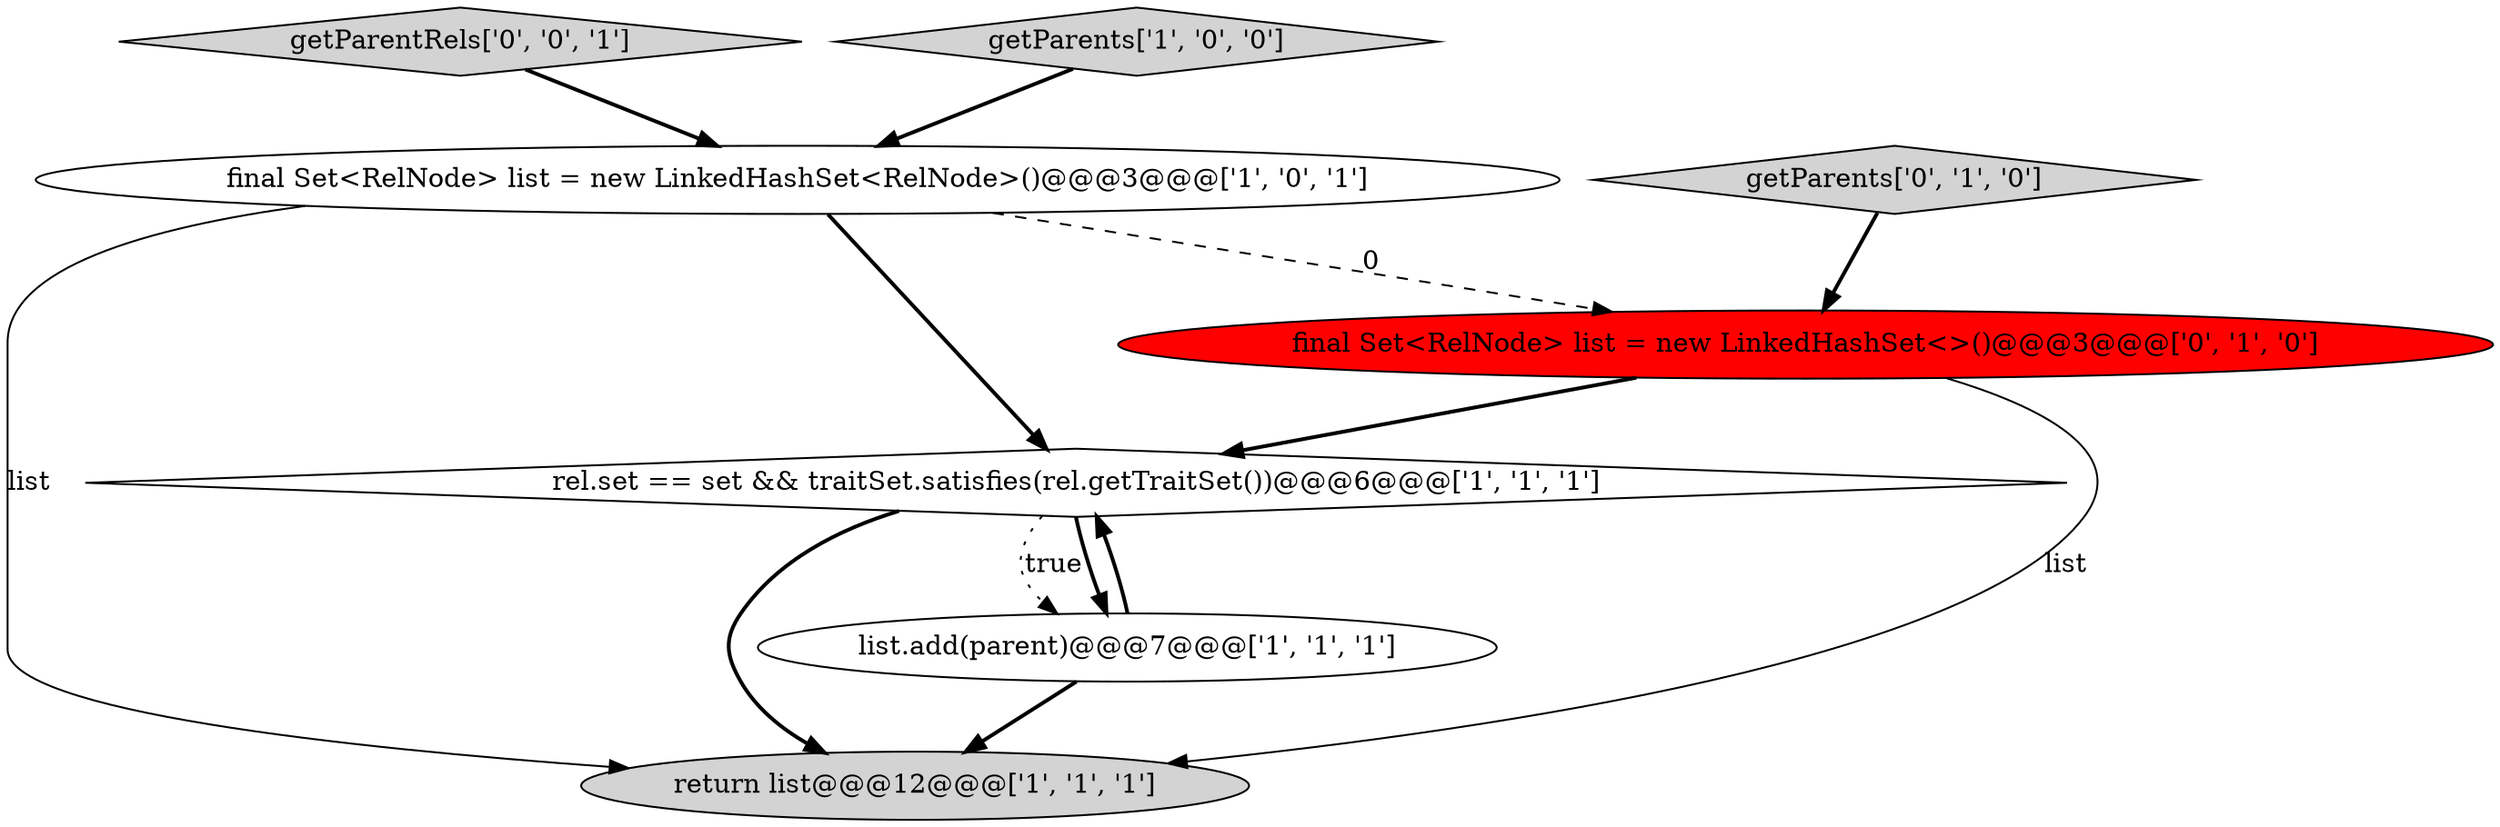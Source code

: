 digraph {
6 [style = filled, label = "final Set<RelNode> list = new LinkedHashSet<>()@@@3@@@['0', '1', '0']", fillcolor = red, shape = ellipse image = "AAA1AAABBB2BBB"];
4 [style = filled, label = "list.add(parent)@@@7@@@['1', '1', '1']", fillcolor = white, shape = ellipse image = "AAA0AAABBB1BBB"];
7 [style = filled, label = "getParentRels['0', '0', '1']", fillcolor = lightgray, shape = diamond image = "AAA0AAABBB3BBB"];
1 [style = filled, label = "getParents['1', '0', '0']", fillcolor = lightgray, shape = diamond image = "AAA0AAABBB1BBB"];
0 [style = filled, label = "final Set<RelNode> list = new LinkedHashSet<RelNode>()@@@3@@@['1', '0', '1']", fillcolor = white, shape = ellipse image = "AAA0AAABBB1BBB"];
2 [style = filled, label = "return list@@@12@@@['1', '1', '1']", fillcolor = lightgray, shape = ellipse image = "AAA0AAABBB1BBB"];
5 [style = filled, label = "getParents['0', '1', '0']", fillcolor = lightgray, shape = diamond image = "AAA0AAABBB2BBB"];
3 [style = filled, label = "rel.set == set && traitSet.satisfies(rel.getTraitSet())@@@6@@@['1', '1', '1']", fillcolor = white, shape = diamond image = "AAA0AAABBB1BBB"];
0->3 [style = bold, label=""];
6->3 [style = bold, label=""];
4->3 [style = bold, label=""];
3->4 [style = dotted, label="true"];
7->0 [style = bold, label=""];
4->2 [style = bold, label=""];
1->0 [style = bold, label=""];
5->6 [style = bold, label=""];
3->2 [style = bold, label=""];
0->2 [style = solid, label="list"];
3->4 [style = bold, label=""];
6->2 [style = solid, label="list"];
0->6 [style = dashed, label="0"];
}
